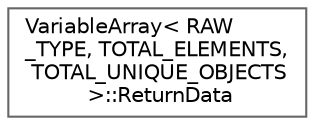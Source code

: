 digraph "Graphical Class Hierarchy"
{
 // LATEX_PDF_SIZE
  bgcolor="transparent";
  edge [fontname=Helvetica,fontsize=10,labelfontname=Helvetica,labelfontsize=10];
  node [fontname=Helvetica,fontsize=10,shape=box,height=0.2,width=0.4];
  rankdir="LR";
  Node0 [id="Node000000",label="VariableArray\< RAW\l_TYPE, TOTAL_ELEMENTS,\l TOTAL_UNIQUE_OBJECTS\l \>::ReturnData",height=0.2,width=0.4,color="grey40", fillcolor="white", style="filled",URL="$struct_variable_array_1_1_return_data.html",tooltip=" "];
}
